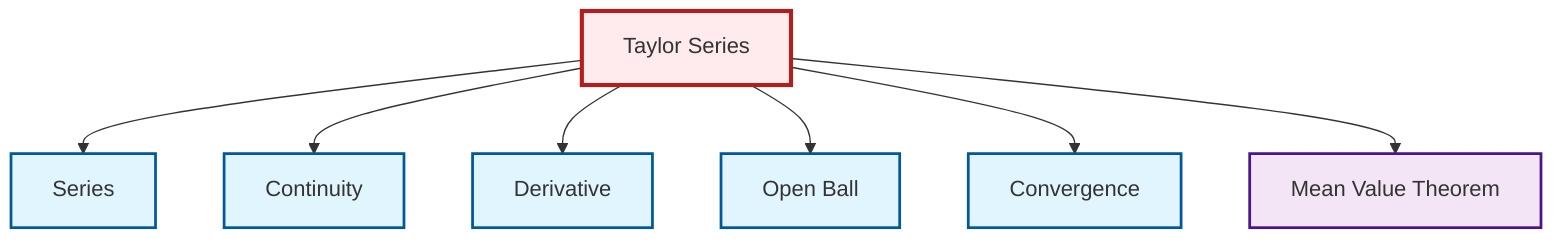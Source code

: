 graph TD
    classDef definition fill:#e1f5fe,stroke:#01579b,stroke-width:2px
    classDef theorem fill:#f3e5f5,stroke:#4a148c,stroke-width:2px
    classDef axiom fill:#fff3e0,stroke:#e65100,stroke-width:2px
    classDef example fill:#e8f5e9,stroke:#1b5e20,stroke-width:2px
    classDef current fill:#ffebee,stroke:#b71c1c,stroke-width:3px
    def-series["Series"]:::definition
    def-continuity["Continuity"]:::definition
    def-open-ball["Open Ball"]:::definition
    thm-taylor-series["Taylor Series"]:::theorem
    def-derivative["Derivative"]:::definition
    thm-mean-value["Mean Value Theorem"]:::theorem
    def-convergence["Convergence"]:::definition
    thm-taylor-series --> def-series
    thm-taylor-series --> def-continuity
    thm-taylor-series --> def-derivative
    thm-taylor-series --> def-open-ball
    thm-taylor-series --> def-convergence
    thm-taylor-series --> thm-mean-value
    class thm-taylor-series current